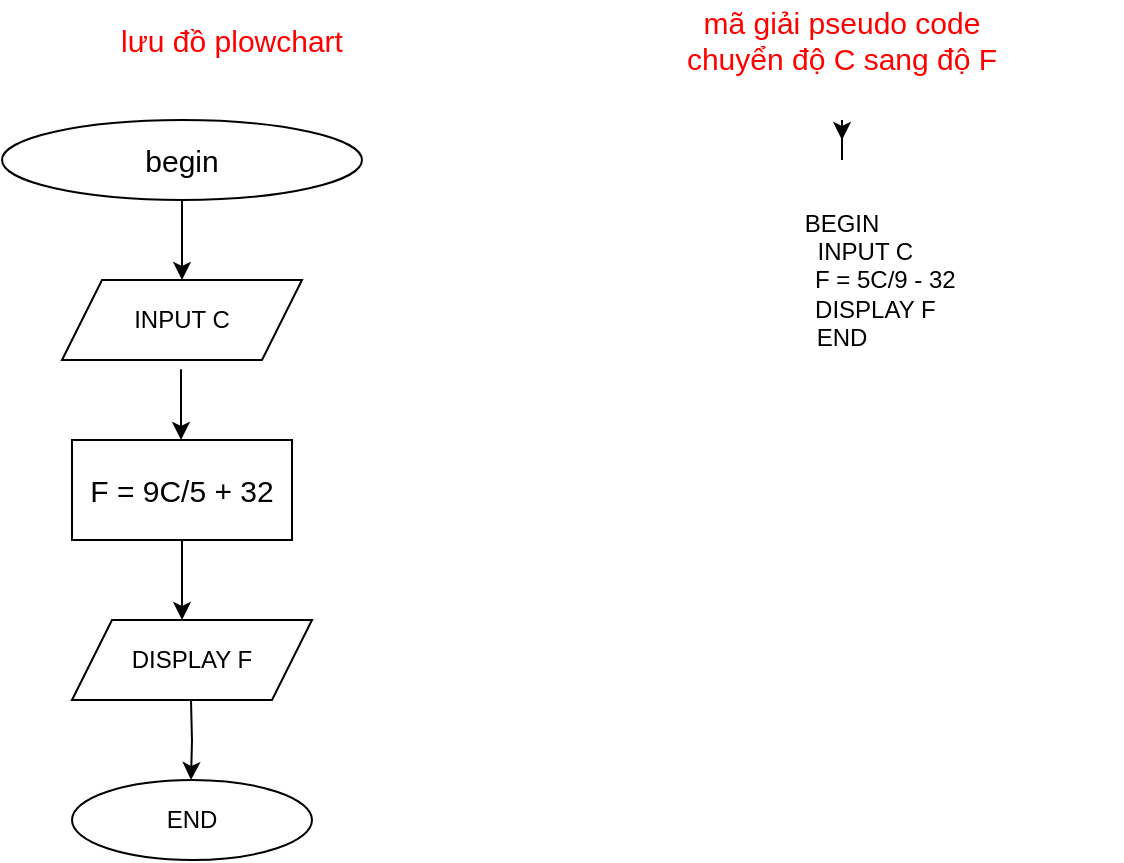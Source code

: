 <mxfile version="15.3.7" type="device"><diagram id="nnKrWgmx25l_SvRLGK48" name="Page-1"><mxGraphModel dx="824" dy="486" grid="1" gridSize="10" guides="1" tooltips="1" connect="1" arrows="1" fold="1" page="1" pageScale="1" pageWidth="827" pageHeight="1169" math="0" shadow="0"><root><mxCell id="0"/><mxCell id="1" parent="0"/><mxCell id="ofN_Hxw9Qs9iAwE_bNhr-1" value="&lt;font style=&quot;font-size: 15px&quot; color=&quot;#ff0000&quot;&gt;mã giải pseudo code &lt;br&gt;chuyển độ C sang độ F&lt;/font&gt;" style="text;html=1;strokeColor=none;fillColor=none;align=center;verticalAlign=middle;whiteSpace=wrap;rounded=0;" vertex="1" parent="1"><mxGeometry x="360" y="40" width="200" height="40" as="geometry"/></mxCell><mxCell id="ofN_Hxw9Qs9iAwE_bNhr-2" value="&lt;font style=&quot;font-size: 15px&quot;&gt;begin&lt;/font&gt;" style="ellipse;whiteSpace=wrap;html=1;" vertex="1" parent="1"><mxGeometry x="40" y="100" width="180" height="40" as="geometry"/></mxCell><mxCell id="ofN_Hxw9Qs9iAwE_bNhr-3" value="" style="endArrow=classic;html=1;exitX=0.5;exitY=1;exitDx=0;exitDy=0;" edge="1" parent="1" source="ofN_Hxw9Qs9iAwE_bNhr-2"><mxGeometry width="50" height="50" relative="1" as="geometry"><mxPoint x="110" y="260" as="sourcePoint"/><mxPoint x="130" y="180" as="targetPoint"/></mxGeometry></mxCell><mxCell id="ofN_Hxw9Qs9iAwE_bNhr-5" value="INPUT C" style="shape=parallelogram;perimeter=parallelogramPerimeter;whiteSpace=wrap;html=1;fixedSize=1;" vertex="1" parent="1"><mxGeometry x="70" y="180" width="120" height="40" as="geometry"/></mxCell><mxCell id="ofN_Hxw9Qs9iAwE_bNhr-8" value="" style="endArrow=classic;html=1;exitX=0.5;exitY=1;exitDx=0;exitDy=0;" edge="1" parent="1"><mxGeometry width="50" height="50" relative="1" as="geometry"><mxPoint x="129.5" y="240" as="sourcePoint"/><mxPoint x="129.5" y="260" as="targetPoint"/><Array as="points"><mxPoint x="129.5" y="220"/><mxPoint x="129.5" y="240"/></Array></mxGeometry></mxCell><mxCell id="ofN_Hxw9Qs9iAwE_bNhr-9" value="&lt;font style=&quot;font-size: 15px&quot;&gt;F = 9C/5 + 32&lt;/font&gt;" style="rounded=0;whiteSpace=wrap;html=1;" vertex="1" parent="1"><mxGeometry x="75" y="260" width="110" height="50" as="geometry"/></mxCell><mxCell id="ofN_Hxw9Qs9iAwE_bNhr-11" value="END" style="ellipse;whiteSpace=wrap;html=1;" vertex="1" parent="1"><mxGeometry x="75" y="430" width="120" height="40" as="geometry"/></mxCell><mxCell id="ofN_Hxw9Qs9iAwE_bNhr-12" style="edgeStyle=orthogonalEdgeStyle;rounded=0;orthogonalLoop=1;jettySize=auto;html=1;exitX=0.5;exitY=1;exitDx=0;exitDy=0;" edge="1" parent="1" source="ofN_Hxw9Qs9iAwE_bNhr-9" target="ofN_Hxw9Qs9iAwE_bNhr-9"><mxGeometry relative="1" as="geometry"/></mxCell><mxCell id="ofN_Hxw9Qs9iAwE_bNhr-20" value="" style="edgeStyle=orthogonalEdgeStyle;rounded=0;orthogonalLoop=1;jettySize=auto;html=1;exitX=0.5;exitY=1;exitDx=0;exitDy=0;" edge="1" parent="1" source="ofN_Hxw9Qs9iAwE_bNhr-9"><mxGeometry relative="1" as="geometry"><mxPoint x="130" y="320" as="sourcePoint"/><mxPoint x="130" y="350" as="targetPoint"/><Array as="points"/></mxGeometry></mxCell><mxCell id="ofN_Hxw9Qs9iAwE_bNhr-21" value="&lt;span&gt;DISPLAY F&lt;/span&gt;" style="shape=parallelogram;perimeter=parallelogramPerimeter;whiteSpace=wrap;html=1;fixedSize=1;" vertex="1" parent="1"><mxGeometry x="75" y="350" width="120" height="40" as="geometry"/></mxCell><mxCell id="ofN_Hxw9Qs9iAwE_bNhr-22" value="" style="edgeStyle=orthogonalEdgeStyle;rounded=0;orthogonalLoop=1;jettySize=auto;html=1;exitX=0.5;exitY=1;exitDx=0;exitDy=0;" edge="1" parent="1"><mxGeometry relative="1" as="geometry"><mxPoint x="134.5" y="390" as="sourcePoint"/><mxPoint x="134.5" y="430" as="targetPoint"/><Array as="points"/></mxGeometry></mxCell><mxCell id="ofN_Hxw9Qs9iAwE_bNhr-23" value="&lt;font style=&quot;font-size: 15px&quot; color=&quot;#ff0000&quot;&gt;lưu đồ plowchart&lt;/font&gt;" style="text;html=1;strokeColor=none;fillColor=none;align=center;verticalAlign=middle;whiteSpace=wrap;rounded=0;" vertex="1" parent="1"><mxGeometry x="60" y="40" width="190" height="40" as="geometry"/></mxCell><mxCell id="ofN_Hxw9Qs9iAwE_bNhr-26" style="edgeStyle=orthogonalEdgeStyle;rounded=0;orthogonalLoop=1;jettySize=auto;html=1;" edge="1" parent="1" source="ofN_Hxw9Qs9iAwE_bNhr-25"><mxGeometry relative="1" as="geometry"><mxPoint x="460" y="110" as="targetPoint"/></mxGeometry></mxCell><mxCell id="ofN_Hxw9Qs9iAwE_bNhr-25" value="BEGIN&lt;br&gt;&amp;nbsp; &amp;nbsp; &amp;nbsp; &amp;nbsp;INPUT C&lt;br&gt;&amp;nbsp; &amp;nbsp; &amp;nbsp; &amp;nbsp; &amp;nbsp; &amp;nbsp; &amp;nbsp;F = 5C/9 - 32&lt;br&gt;&amp;nbsp; &amp;nbsp; &amp;nbsp; &amp;nbsp; &amp;nbsp; DISPLAY F&lt;br&gt;END" style="text;html=1;strokeColor=none;fillColor=none;align=center;verticalAlign=middle;whiteSpace=wrap;rounded=0;" vertex="1" parent="1"><mxGeometry x="320" y="120" width="280" height="120" as="geometry"/></mxCell><mxCell id="ofN_Hxw9Qs9iAwE_bNhr-27" style="edgeStyle=orthogonalEdgeStyle;rounded=0;orthogonalLoop=1;jettySize=auto;html=1;exitX=0.5;exitY=1;exitDx=0;exitDy=0;" edge="1" parent="1" source="ofN_Hxw9Qs9iAwE_bNhr-25" target="ofN_Hxw9Qs9iAwE_bNhr-25"><mxGeometry relative="1" as="geometry"/></mxCell></root></mxGraphModel></diagram></mxfile>